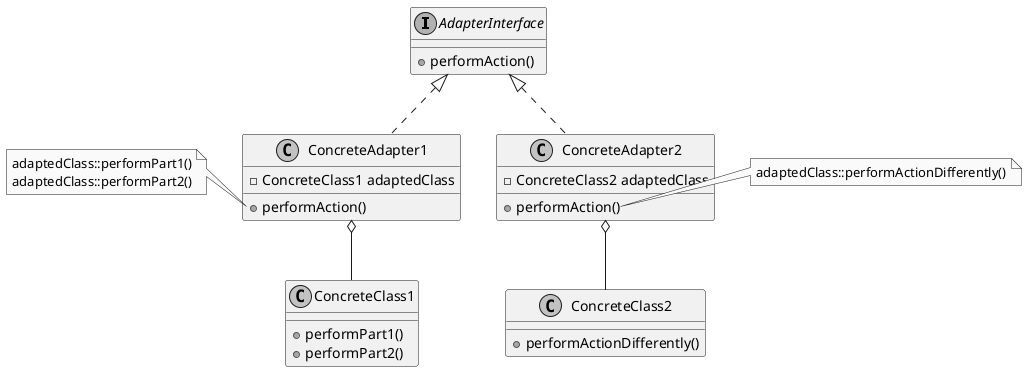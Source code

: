 @startuml
'https://plantuml.com/component-diagram

skinparam monochrome true

interface AdapterInterface {
    +performAction()
}

class ConcreteAdapter1 {
    -ConcreteClass1 adaptedClass
    +performAction()
}

class ConcreteClass1 {
    +performPart1()
    +performPart2()
}

class ConcreteAdapter2 {
    -ConcreteClass2 adaptedClass
    +performAction()
}

class ConcreteClass2 {
    +performActionDifferently()
}

ConcreteAdapter1 o-- ConcreteClass1
ConcreteAdapter2 o-- ConcreteClass2

AdapterInterface <|.. ConcreteAdapter1
AdapterInterface <|.. ConcreteAdapter2

note left of ConcreteAdapter1::performAction
    adaptedClass::performPart1()
    adaptedClass::performPart2()
end note

note right of ConcreteAdapter2::performAction
    adaptedClass::performActionDifferently()
end note

@enduml
